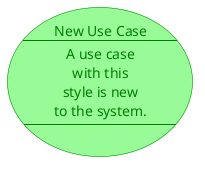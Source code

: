 @startuml DiagramIncludes
    !startsub NEW_USE_CASE_KEY
    !define NEW_USE_CASE_STYLE #palegreen;line:green;text:green
    usecase NewUsecase NEW_USE_CASE_STYLE as "
        New Use Case
        --
        A use case
        with this
        style is new
        to the system.
        --
    "
    !endsub
@enduml